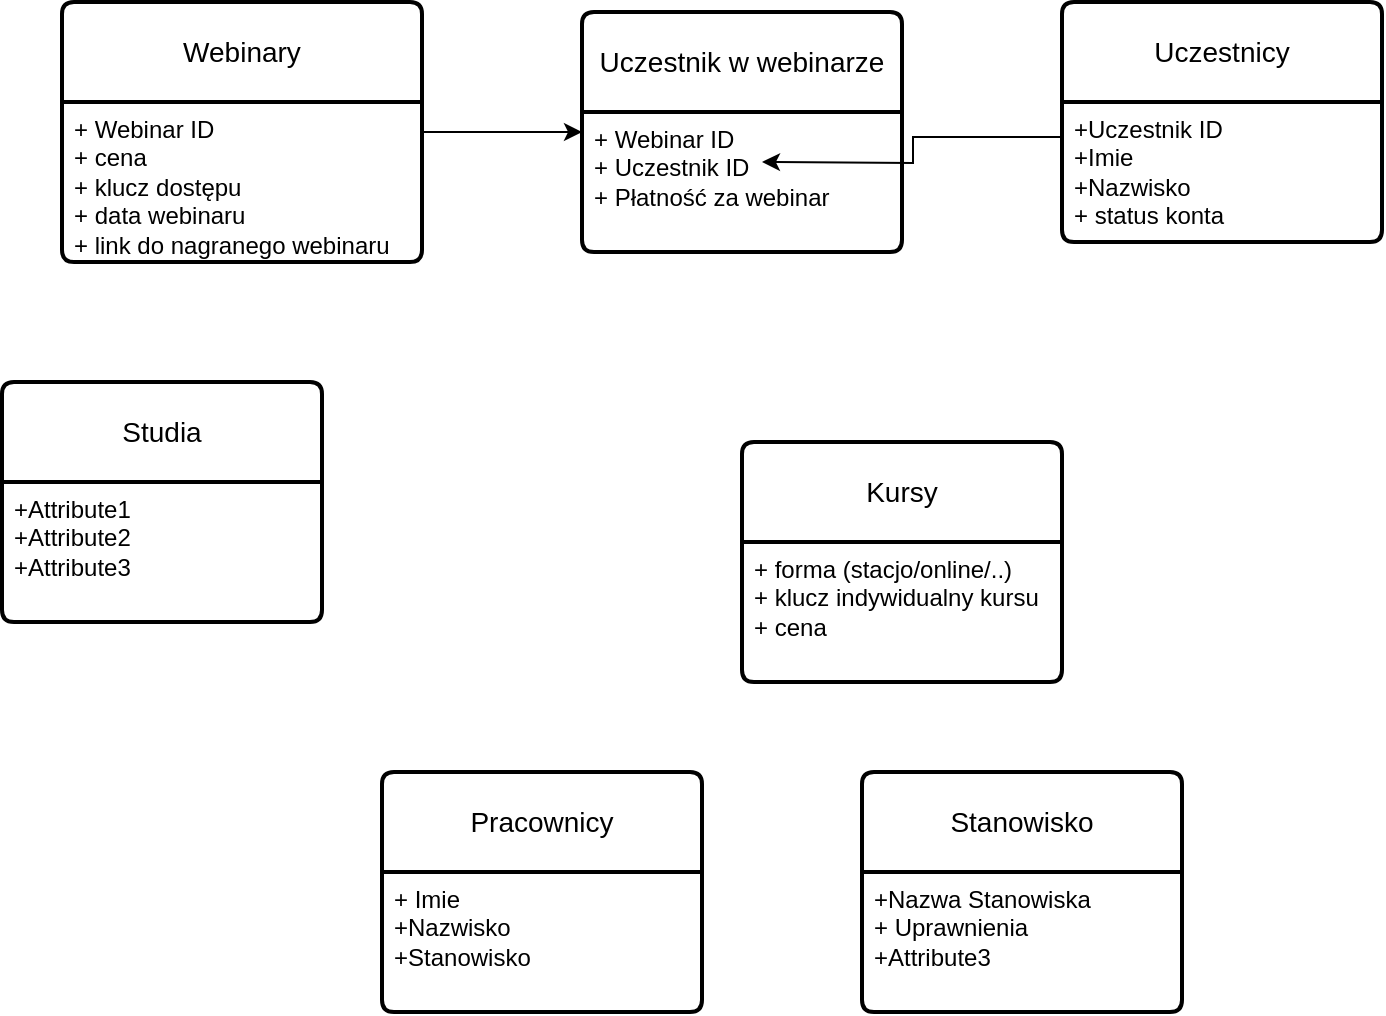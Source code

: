 <mxfile version="24.8.6">
  <diagram name="Strona-1" id="FmqvvrgZPfo9vvcMWb01">
    <mxGraphModel dx="1034" dy="448" grid="1" gridSize="10" guides="1" tooltips="1" connect="1" arrows="1" fold="1" page="1" pageScale="1" pageWidth="827" pageHeight="1169" math="0" shadow="0">
      <root>
        <mxCell id="0" />
        <mxCell id="1" parent="0" />
        <mxCell id="4889p7bt1avp2y3wRski-60" value="Webinary" style="swimlane;childLayout=stackLayout;horizontal=1;startSize=50;horizontalStack=0;rounded=1;fontSize=14;fontStyle=0;strokeWidth=2;resizeParent=0;resizeLast=1;shadow=0;dashed=0;align=center;arcSize=4;whiteSpace=wrap;html=1;" vertex="1" parent="1">
          <mxGeometry x="100" y="80" width="180" height="130" as="geometry" />
        </mxCell>
        <mxCell id="4889p7bt1avp2y3wRski-61" value="&lt;div&gt;+ Webinar ID&lt;br&gt;&lt;/div&gt;&lt;div&gt;+ cena&lt;/div&gt;+ klucz dostępu&lt;br&gt;&lt;div&gt;+ data webinaru&lt;/div&gt;&lt;div&gt;+ link do nagranego webinaru&lt;br&gt;&lt;/div&gt;&lt;div&gt;&lt;br&gt;&lt;/div&gt;" style="align=left;strokeColor=none;fillColor=none;spacingLeft=4;fontSize=12;verticalAlign=top;resizable=0;rotatable=0;part=1;html=1;" vertex="1" parent="4889p7bt1avp2y3wRski-60">
          <mxGeometry y="50" width="180" height="80" as="geometry" />
        </mxCell>
        <mxCell id="4889p7bt1avp2y3wRski-62" style="edgeStyle=orthogonalEdgeStyle;rounded=0;orthogonalLoop=1;jettySize=auto;html=1;exitX=0.5;exitY=1;exitDx=0;exitDy=0;entryX=0.5;entryY=1;entryDx=0;entryDy=0;" edge="1" parent="4889p7bt1avp2y3wRski-60" source="4889p7bt1avp2y3wRski-60" target="4889p7bt1avp2y3wRski-61">
          <mxGeometry relative="1" as="geometry" />
        </mxCell>
        <mxCell id="4889p7bt1avp2y3wRski-71" value="Kursy" style="swimlane;childLayout=stackLayout;horizontal=1;startSize=50;horizontalStack=0;rounded=1;fontSize=14;fontStyle=0;strokeWidth=2;resizeParent=0;resizeLast=1;shadow=0;dashed=0;align=center;arcSize=4;whiteSpace=wrap;html=1;" vertex="1" parent="1">
          <mxGeometry x="440" y="300" width="160" height="120" as="geometry" />
        </mxCell>
        <mxCell id="4889p7bt1avp2y3wRski-72" value="+ forma (stacjo/online/..)&lt;br&gt;+ klucz indywidualny kursu&lt;br&gt;+ cena" style="align=left;strokeColor=none;fillColor=none;spacingLeft=4;fontSize=12;verticalAlign=top;resizable=0;rotatable=0;part=1;html=1;" vertex="1" parent="4889p7bt1avp2y3wRski-71">
          <mxGeometry y="50" width="160" height="70" as="geometry" />
        </mxCell>
        <mxCell id="4889p7bt1avp2y3wRski-73" value="Studia" style="swimlane;childLayout=stackLayout;horizontal=1;startSize=50;horizontalStack=0;rounded=1;fontSize=14;fontStyle=0;strokeWidth=2;resizeParent=0;resizeLast=1;shadow=0;dashed=0;align=center;arcSize=4;whiteSpace=wrap;html=1;" vertex="1" parent="1">
          <mxGeometry x="70" y="270" width="160" height="120" as="geometry" />
        </mxCell>
        <mxCell id="4889p7bt1avp2y3wRski-74" value="+Attribute1&#xa;+Attribute2&#xa;+Attribute3" style="align=left;strokeColor=none;fillColor=none;spacingLeft=4;fontSize=12;verticalAlign=top;resizable=0;rotatable=0;part=1;html=1;" vertex="1" parent="4889p7bt1avp2y3wRski-73">
          <mxGeometry y="50" width="160" height="70" as="geometry" />
        </mxCell>
        <mxCell id="4889p7bt1avp2y3wRski-75" value="Uczestnicy" style="swimlane;childLayout=stackLayout;horizontal=1;startSize=50;horizontalStack=0;rounded=1;fontSize=14;fontStyle=0;strokeWidth=2;resizeParent=0;resizeLast=1;shadow=0;dashed=0;align=center;arcSize=4;whiteSpace=wrap;html=1;" vertex="1" parent="1">
          <mxGeometry x="600" y="80" width="160" height="120" as="geometry" />
        </mxCell>
        <mxCell id="4889p7bt1avp2y3wRski-76" value="+Uczestnik ID&lt;br&gt;+Imie&lt;br&gt;&lt;div&gt;+Nazwisko&lt;/div&gt;&lt;div&gt;+ status konta&lt;br&gt;&lt;/div&gt;" style="align=left;strokeColor=none;fillColor=none;spacingLeft=4;fontSize=12;verticalAlign=top;resizable=0;rotatable=0;part=1;html=1;" vertex="1" parent="4889p7bt1avp2y3wRski-75">
          <mxGeometry y="50" width="160" height="70" as="geometry" />
        </mxCell>
        <mxCell id="4889p7bt1avp2y3wRski-78" value="Pracownicy" style="swimlane;childLayout=stackLayout;horizontal=1;startSize=50;horizontalStack=0;rounded=1;fontSize=14;fontStyle=0;strokeWidth=2;resizeParent=0;resizeLast=1;shadow=0;dashed=0;align=center;arcSize=4;whiteSpace=wrap;html=1;" vertex="1" parent="1">
          <mxGeometry x="260" y="465" width="160" height="120" as="geometry" />
        </mxCell>
        <mxCell id="4889p7bt1avp2y3wRski-79" value="+ Imie&lt;br&gt;+Nazwisko&lt;br&gt;+Stanowisko" style="align=left;strokeColor=none;fillColor=none;spacingLeft=4;fontSize=12;verticalAlign=top;resizable=0;rotatable=0;part=1;html=1;" vertex="1" parent="4889p7bt1avp2y3wRski-78">
          <mxGeometry y="50" width="160" height="70" as="geometry" />
        </mxCell>
        <mxCell id="4889p7bt1avp2y3wRski-80" value="Uczestnik w webinarze" style="swimlane;childLayout=stackLayout;horizontal=1;startSize=50;horizontalStack=0;rounded=1;fontSize=14;fontStyle=0;strokeWidth=2;resizeParent=0;resizeLast=1;shadow=0;dashed=0;align=center;arcSize=4;whiteSpace=wrap;html=1;" vertex="1" parent="1">
          <mxGeometry x="360" y="85" width="160" height="120" as="geometry" />
        </mxCell>
        <mxCell id="4889p7bt1avp2y3wRski-81" value="+ Webinar ID&lt;br&gt;+ Uczestnik ID&lt;br&gt;&lt;div&gt;+ Płatność za webinar&lt;br&gt;&lt;/div&gt;&lt;div&gt;&lt;br&gt;&lt;/div&gt;" style="align=left;strokeColor=none;fillColor=none;spacingLeft=4;fontSize=12;verticalAlign=top;resizable=0;rotatable=0;part=1;html=1;" vertex="1" parent="4889p7bt1avp2y3wRski-80">
          <mxGeometry y="50" width="160" height="70" as="geometry" />
        </mxCell>
        <mxCell id="4889p7bt1avp2y3wRski-85" style="edgeStyle=orthogonalEdgeStyle;rounded=0;orthogonalLoop=1;jettySize=auto;html=1;entryX=0;entryY=0.143;entryDx=0;entryDy=0;entryPerimeter=0;" edge="1" parent="1" source="4889p7bt1avp2y3wRski-60" target="4889p7bt1avp2y3wRski-81">
          <mxGeometry relative="1" as="geometry" />
        </mxCell>
        <mxCell id="4889p7bt1avp2y3wRski-86" style="edgeStyle=orthogonalEdgeStyle;rounded=0;orthogonalLoop=1;jettySize=auto;html=1;exitX=0;exitY=0.25;exitDx=0;exitDy=0;" edge="1" parent="1" source="4889p7bt1avp2y3wRski-76">
          <mxGeometry relative="1" as="geometry">
            <mxPoint x="450" y="160" as="targetPoint" />
          </mxGeometry>
        </mxCell>
        <mxCell id="4889p7bt1avp2y3wRski-89" value="Stanowisko" style="swimlane;childLayout=stackLayout;horizontal=1;startSize=50;horizontalStack=0;rounded=1;fontSize=14;fontStyle=0;strokeWidth=2;resizeParent=0;resizeLast=1;shadow=0;dashed=0;align=center;arcSize=4;whiteSpace=wrap;html=1;" vertex="1" parent="1">
          <mxGeometry x="500" y="465" width="160" height="120" as="geometry" />
        </mxCell>
        <mxCell id="4889p7bt1avp2y3wRski-90" value="+Nazwa Stanowiska&lt;br&gt;+ Uprawnienia&lt;br&gt;+Attribute3" style="align=left;strokeColor=none;fillColor=none;spacingLeft=4;fontSize=12;verticalAlign=top;resizable=0;rotatable=0;part=1;html=1;" vertex="1" parent="4889p7bt1avp2y3wRski-89">
          <mxGeometry y="50" width="160" height="70" as="geometry" />
        </mxCell>
      </root>
    </mxGraphModel>
  </diagram>
</mxfile>
